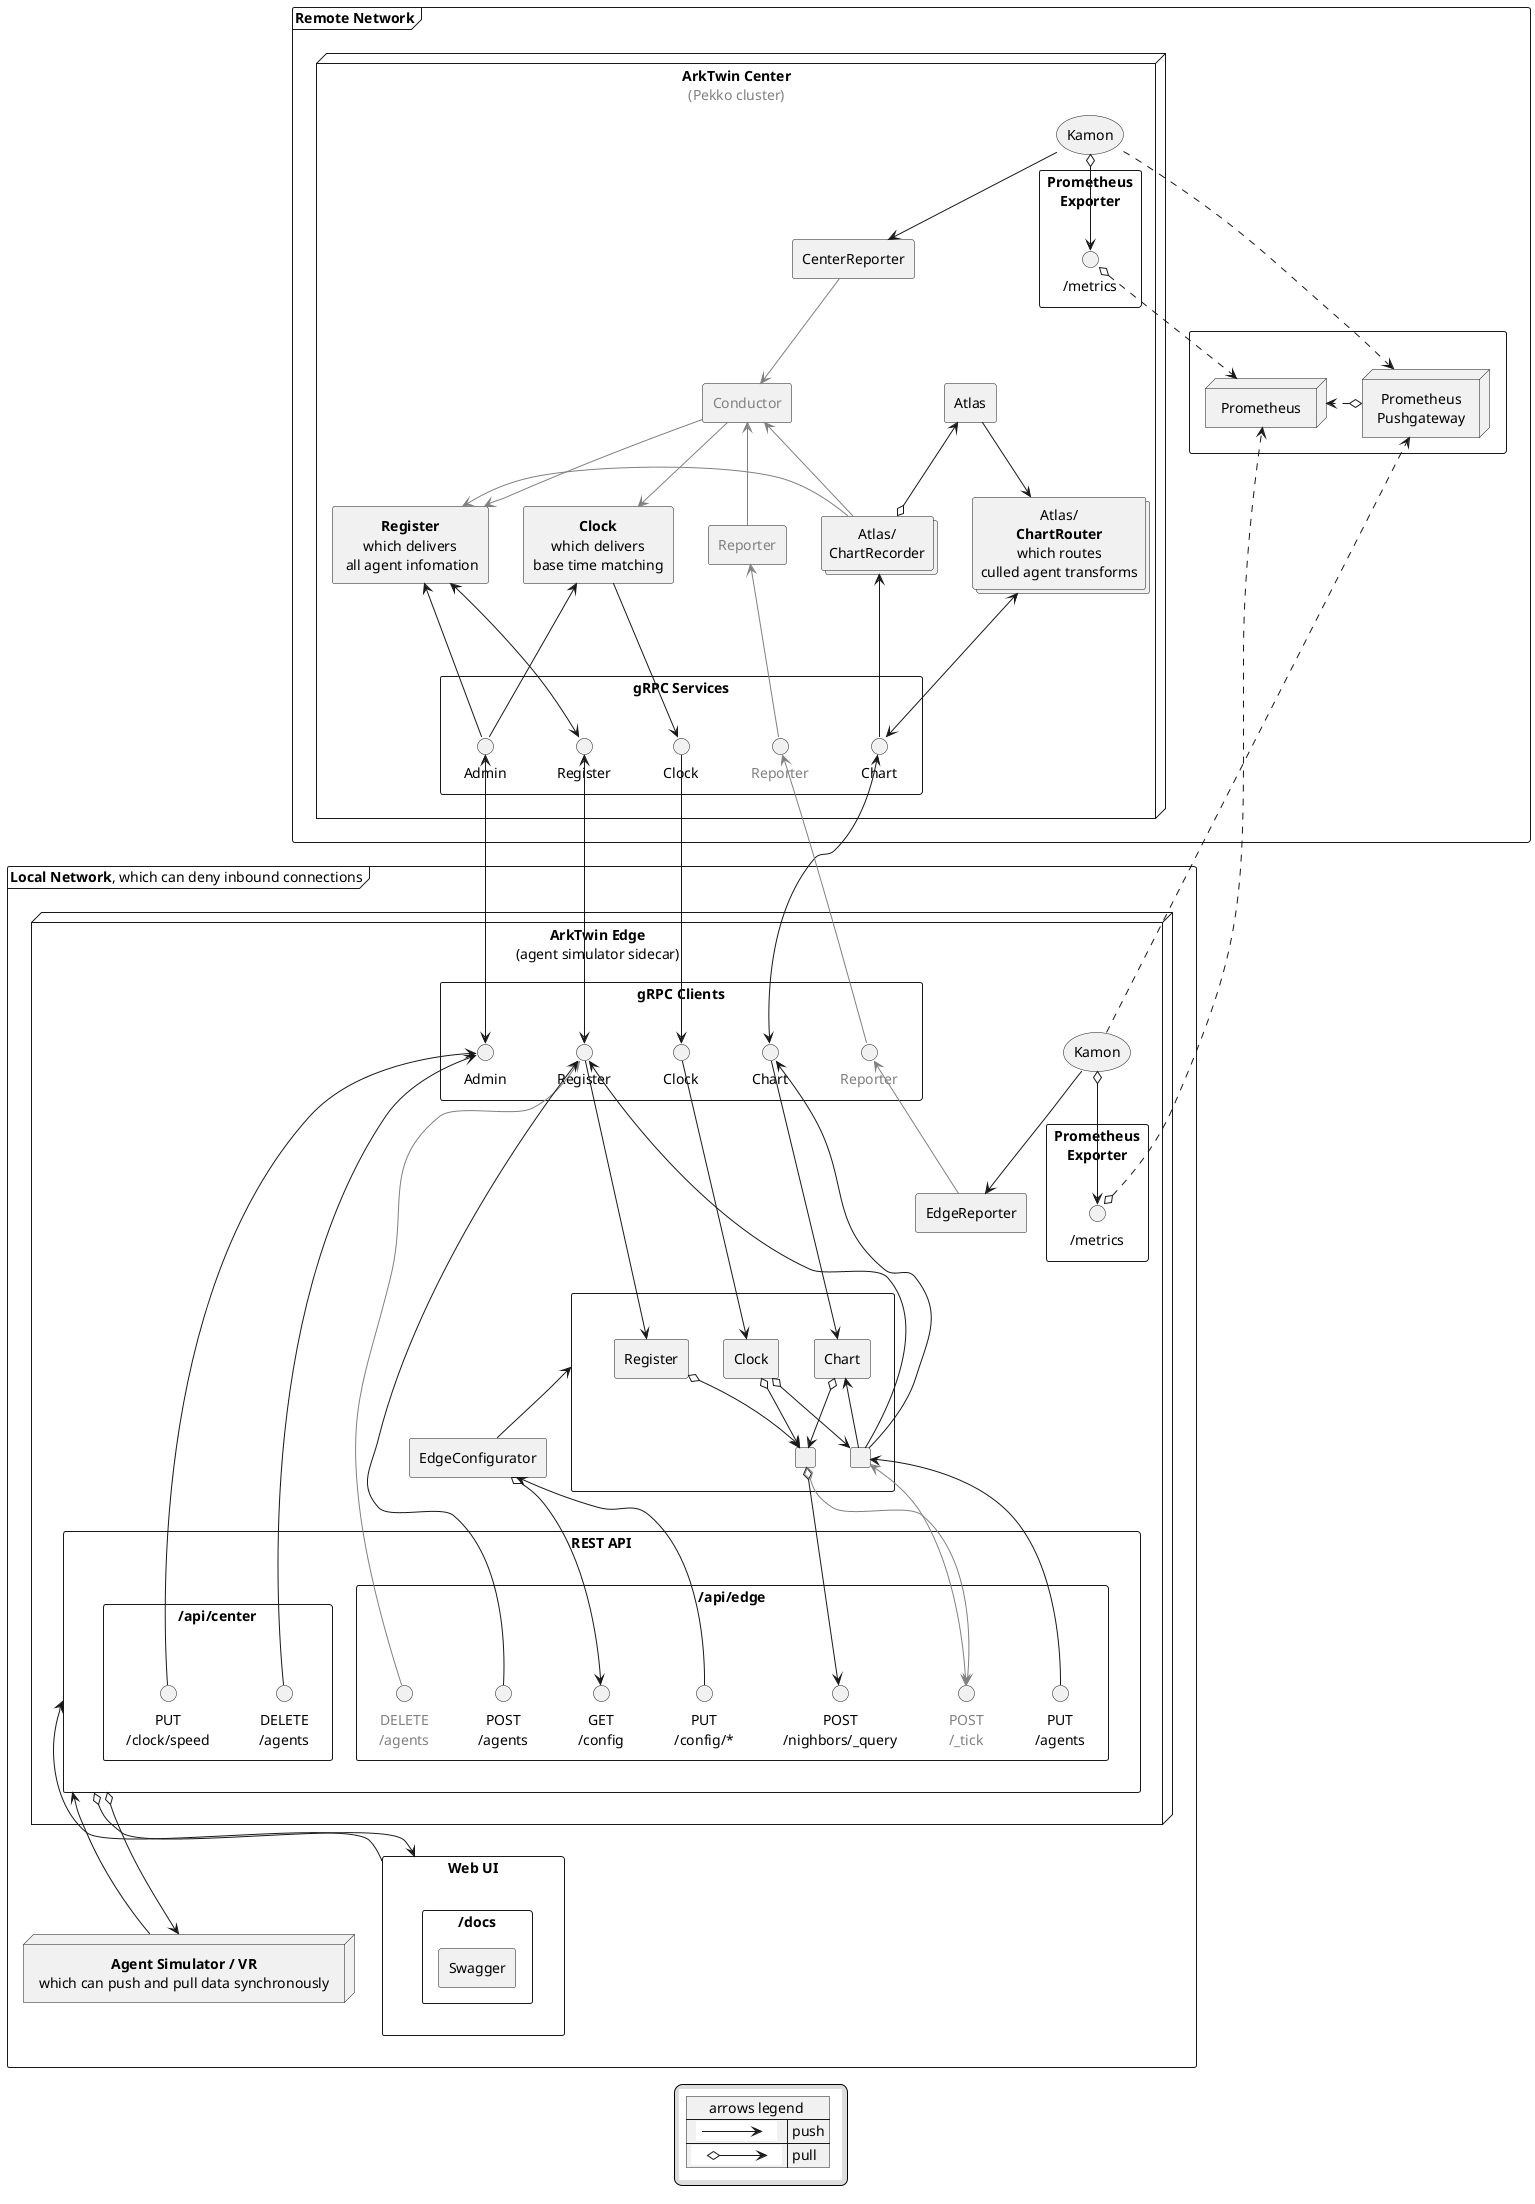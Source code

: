 @startuml messaging
skinparam defaultTextAlignment center

frame "Remote Network" {
  node "ArkTwin Center\n<color:#gray><plain>(Pekko cluster)</plain></color>" {
    agent "<color:#gray>Conductor</color>" as Conductor

    agent "Atlas" as Atlas
    collections "Atlas/\nChartRecorder" as ChartRecorder
    collections "Atlas/\n<b>ChartRouter</b>\nwhich routes\nculled agent transforms" as ChartRouter

    agent "<b>Clock</b>\nwhich delivers\nbase time matching" as ClockC
    agent "<color:#gray>Reporter</color>" as ReporterC
    agent "<b>Register</b>\nwhich delivers\n all agent infomation" as RegisterC

    storage "Kamon" as KamonC
    agent "CenterReporter" as CenterReporter
    
    rectangle "gRPC Services" as center.services {
      interface "Admin" as AdminService
      interface "Chart" as ChartService
      interface "Clock" as ClockService
      interface "<color:#gray>Reporter</color>" as ReporterService
      interface "Register" as RegisterService
    }
    rectangle "Prometheus\nExporter" as center.prometheus {
      interface "/metrics" as CenterMetrics
    }
  }

  rectangle " " as prometheus {
    node "Prometheus" as Prometheus
    node "Prometheus\nPushgateway" as Pushgateway
  }
}

frame "Local Network<plain>, which can deny inbound connections</plain>" {
  node "ArkTwin Edge\n<plain>(agent simulator sidecar)</plain>" {
    rectangle "gRPC Clients" as edge.clients {
      interface "Admin" as AdminClient
      interface "Chart" as ChartClient
      interface "Clock" as ClockClient
      interface "<color:#gray>Reporter</color>" as ReporterClient
      interface "Register" as RegisterClient
    }

    storage "Kamon" as Kamon
    agent "EdgeReporter" as EdgeReporter

    rectangle " " as edge.actors {
      agent "Chart" as Chart
      agent "Clock" as Clock
      agent "Register" as Register

      agent " " as EdgeAgentsPutAdapter
      agent " " as EdgeNeighborsQueryAdapter
    }

    agent "EdgeConfigurator" as EdgeConfigurator

    rectangle "REST API" as edge.endpoints {
      rectangle "/api/center" {
        interface "DELETE\n/agents" as CenterAgentsDelete
        interface "PUT\n/clock/speed" as CenterClockSpeedPut
      }
      rectangle "/api/edge\n" {
        interface "<color:#gray>DELETE</color>\n<color:#gray>/agents</color>" as EdgeAgentsDelete
        interface "POST\n/agents" as EdgeAgentsPost
        interface "PUT\n/agents" as EdgeAgentsPut
        interface "GET\n/config" as EdgeConfigGet
        interface "PUT\n/config/*" as EdgeConfigPut
        interface "POST\n/nighbors/_query" as EdgeNeighborsQuery
        interface "<color:#gray>POST</color>\n<color:#gray>/_tick</color>" as EdgeTick
      }
    }
    rectangle "Prometheus\nExporter" as edge.prometheus {
      interface "/metrics" as EdgeMetrics
    }
  }

  rectangle "Web UI" as webui {
    rectangle "/docs" {
      rectangle "Swagger"
    }
  }
  node "<b>Agent Simulator / VR</b>\nwhich can push and pull data synchronously" as Simulator
}

Conductor -[#gray]-> ClockC
Conductor -[#gray]-> RegisterC
Conductor <-[#gray]- ReporterC
Conductor <-[#gray]- ChartRecorder

ChartRouter <---> ChartService
ChartRecorder <--- ChartService
Atlas <--o ChartRecorder
Atlas --> ChartRouter

ClockC <--- AdminService
ClockC ---> ClockService
ReporterC <-[#gray]-- ReporterService
RegisterC <--- AdminService
RegisterC <---> RegisterService
RegisterC <-[#gray] ChartRecorder

AdminService <--> AdminClient
ChartService <--> ChartClient
ClockService --> ClockClient
ReporterService <-[#gray]- ReporterClient
RegisterService <--> RegisterClient

ReporterClient <-[#gray]- EdgeReporter

ChartClient ---> Chart

ClockClient ---> Clock

RegisterClient ---> Register

AdminClient <-- CenterAgentsDelete

AdminClient <-- CenterClockSpeedPut

RegisterClient <-[#gray]- EdgeAgentsDelete

RegisterClient <-- EdgeAgentsPost
ChartClient <-- EdgeAgentsPutAdapter
Chart <-- EdgeAgentsPutAdapter
Clock o--> EdgeAgentsPutAdapter
RegisterClient <-- EdgeAgentsPutAdapter
EdgeAgentsPutAdapter <-- EdgeAgentsPut
EdgeAgentsPutAdapter <-[#gray]-> EdgeTick

Chart o--> EdgeNeighborsQueryAdapter
Clock o--> EdgeNeighborsQueryAdapter
Register o--> EdgeNeighborsQueryAdapter
EdgeNeighborsQueryAdapter o--> EdgeNeighborsQuery
EdgeNeighborsQueryAdapter o-[#gray]-> EdgeTick

EdgeConfigurator o--> EdgeConfigGet
EdgeConfigurator <-- EdgeConfigPut
edge.actors <-- EdgeConfigurator  

edge.endpoints <-- webui
edge.endpoints o--> webui
edge.endpoints <-- Simulator
edge.endpoints o--> Simulator

KamonC --> CenterReporter
CenterReporter -[#gray]-> Conductor
KamonC o--> CenterMetrics
CenterMetrics o..> Prometheus
KamonC ..> Pushgateway

Kamon --> EdgeReporter
Kamon o--> EdgeMetrics
EdgeMetrics o..> Prometheus
Kamon ..> Pushgateway

Pushgateway o.> Prometheus

!procedure $inlineArrow($arrow)
{{\nleft to right direction\nlabel " " as A\nlabel " " as B\nA $arrow B\n}}
!endprocedure

legend
{{
  map "arrows legend " as arrows {
    $inlineArrow( "-->") => push
    $inlineArrow("o-->") => pull
  }
}}
endlegend
@enduml
